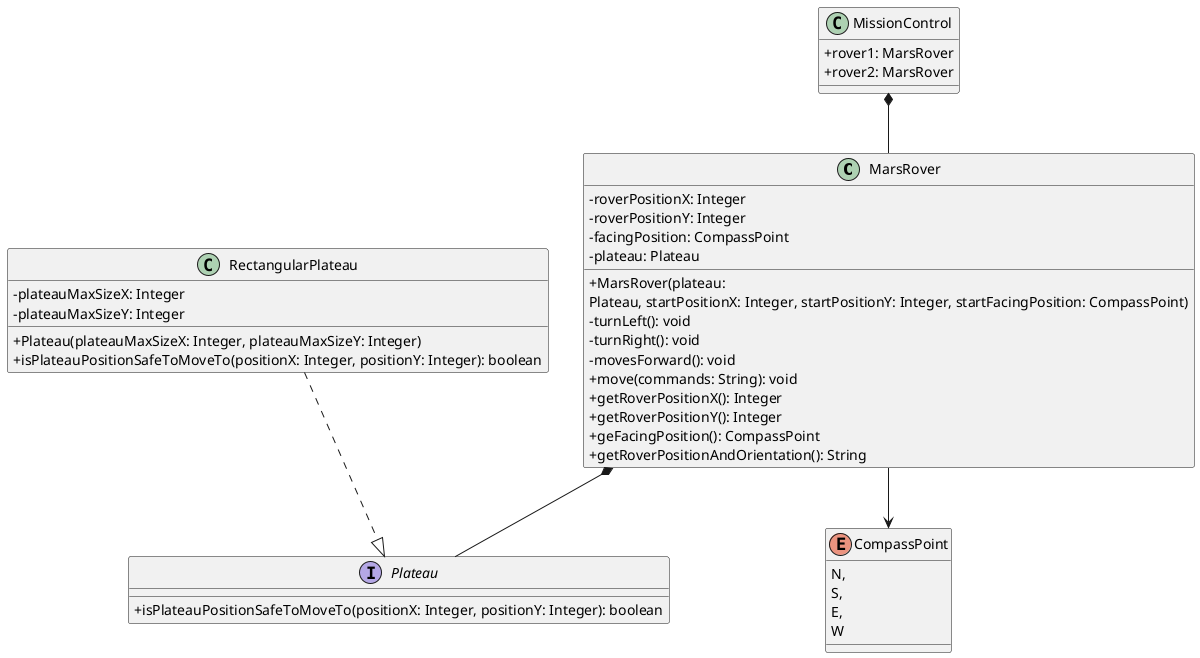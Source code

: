 @startuml
'https://plantuml.com/class-diagram
skinparam classAttributeIconSize 0

MarsRover --> CompassPoint
MarsRover *-- Plateau
MissionControl *-- MarsRover
RectangularPlateau ..|> Plateau
class MissionControl {
+rover1: MarsRover
+rover2: MarsRover
}

class MarsRover {
-roverPositionX: Integer
-roverPositionY: Integer
-facingPosition: CompassPoint
-plateau: Plateau

+MarsRover(plateau:
Plateau, startPositionX: Integer, startPositionY: Integer, startFacingPosition: CompassPoint)
-turnLeft(): void
-turnRight(): void
-movesForward(): void
+move(commands: String): void
+getRoverPositionX(): Integer
+getRoverPositionY(): Integer
+geFacingPosition(): CompassPoint
+getRoverPositionAndOrientation(): String
}

Interface Plateau {
+isPlateauPositionSafeToMoveTo(positionX: Integer, positionY: Integer): boolean
}

class RectangularPlateau {
-plateauMaxSizeX: Integer
-plateauMaxSizeY: Integer
'creating a constructor here to
+Plateau(plateauMaxSizeX: Integer, plateauMaxSizeY: Integer)
+isPlateauPositionSafeToMoveTo(positionX: Integer, positionY: Integer): boolean
}

enum CompassPoint{
N,
S,
E,
W
}

@enduml